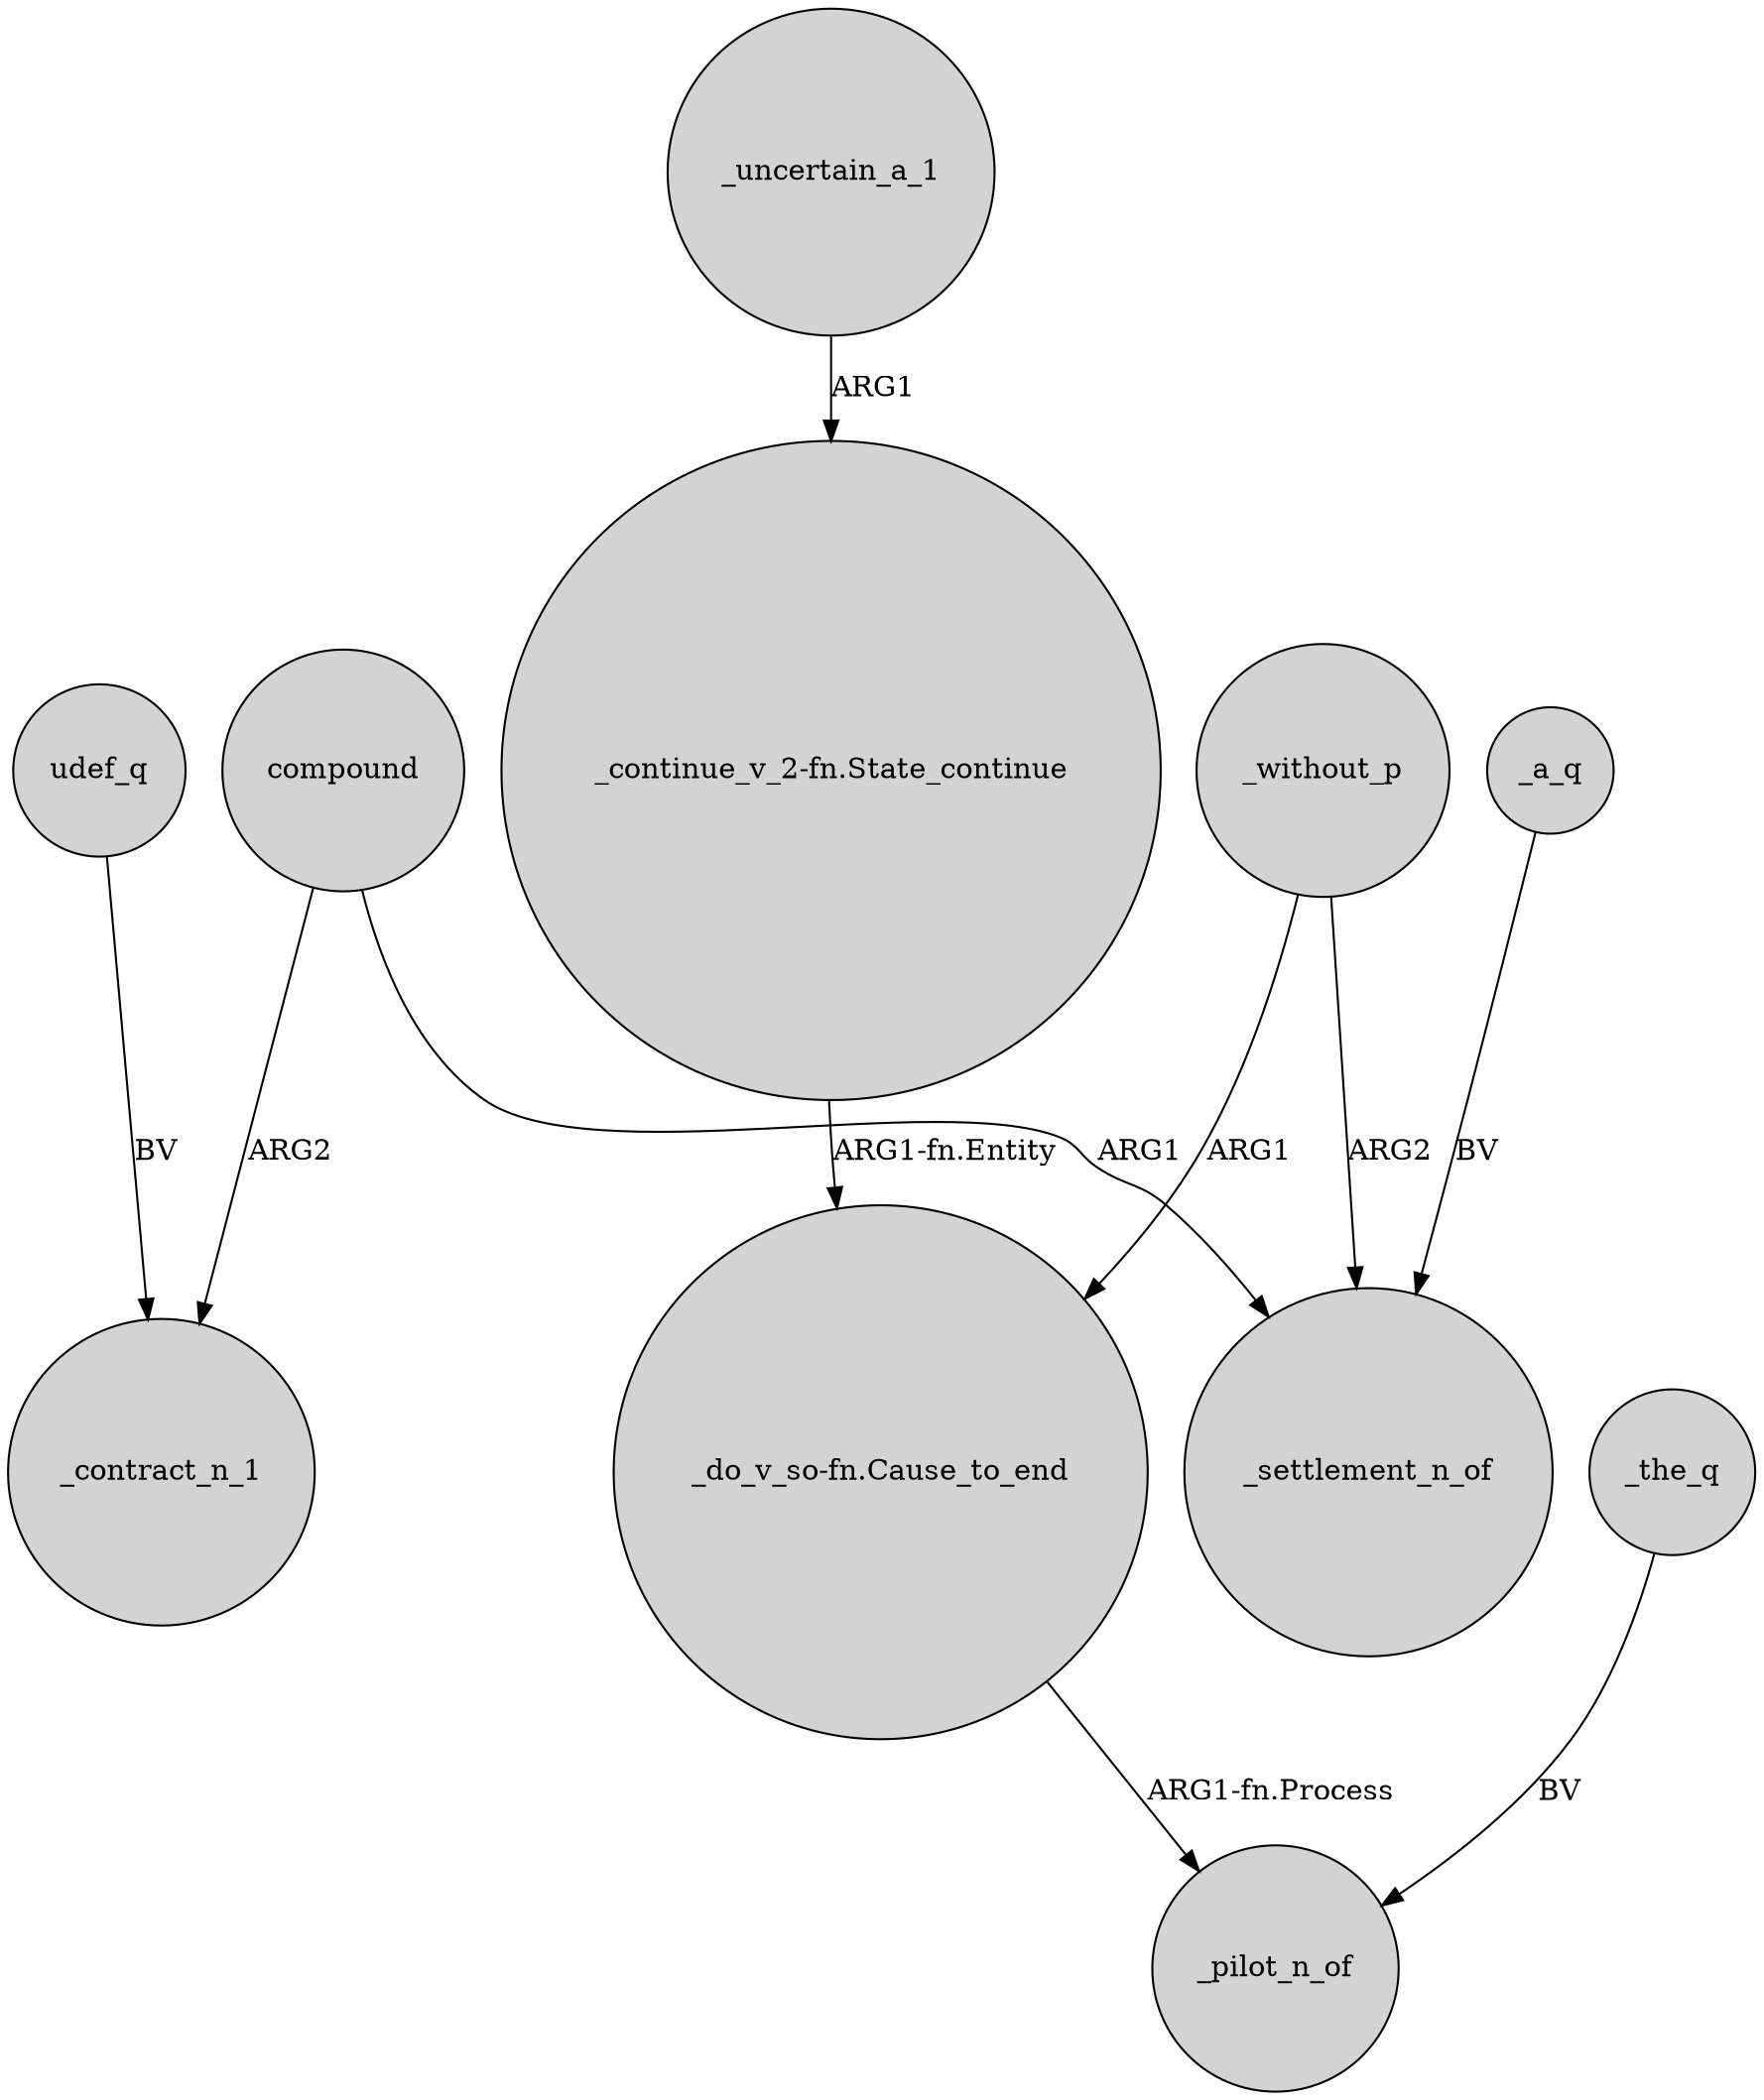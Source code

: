 digraph {
	node [shape=circle style=filled]
	compound -> _settlement_n_of [label=ARG1]
	_without_p -> _settlement_n_of [label=ARG2]
	"_do_v_so-fn.Cause_to_end" -> _pilot_n_of [label="ARG1-fn.Process"]
	_uncertain_a_1 -> "_continue_v_2-fn.State_continue" [label=ARG1]
	"_continue_v_2-fn.State_continue" -> "_do_v_so-fn.Cause_to_end" [label="ARG1-fn.Entity"]
	_without_p -> "_do_v_so-fn.Cause_to_end" [label=ARG1]
	udef_q -> _contract_n_1 [label=BV]
	_a_q -> _settlement_n_of [label=BV]
	compound -> _contract_n_1 [label=ARG2]
	_the_q -> _pilot_n_of [label=BV]
}
